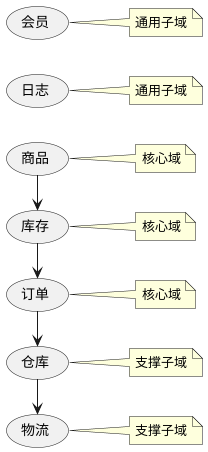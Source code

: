 @startuml

left to right direction

(商品) as product
(订单) as order
(库存) as inventory
(仓库) as wms
(物流) as logistics
(日志) as logger
(会员) as member

note right of product: 核心域
note right of order: 核心域
note right of inventory: 核心域
note right of wms: 支撑子域
note right of logistics: 支撑子域
note right of member: 通用子域
note right of logger: 通用子域

product -> inventory
inventory -> order
order -> wms
wms -> logistics

@enduml